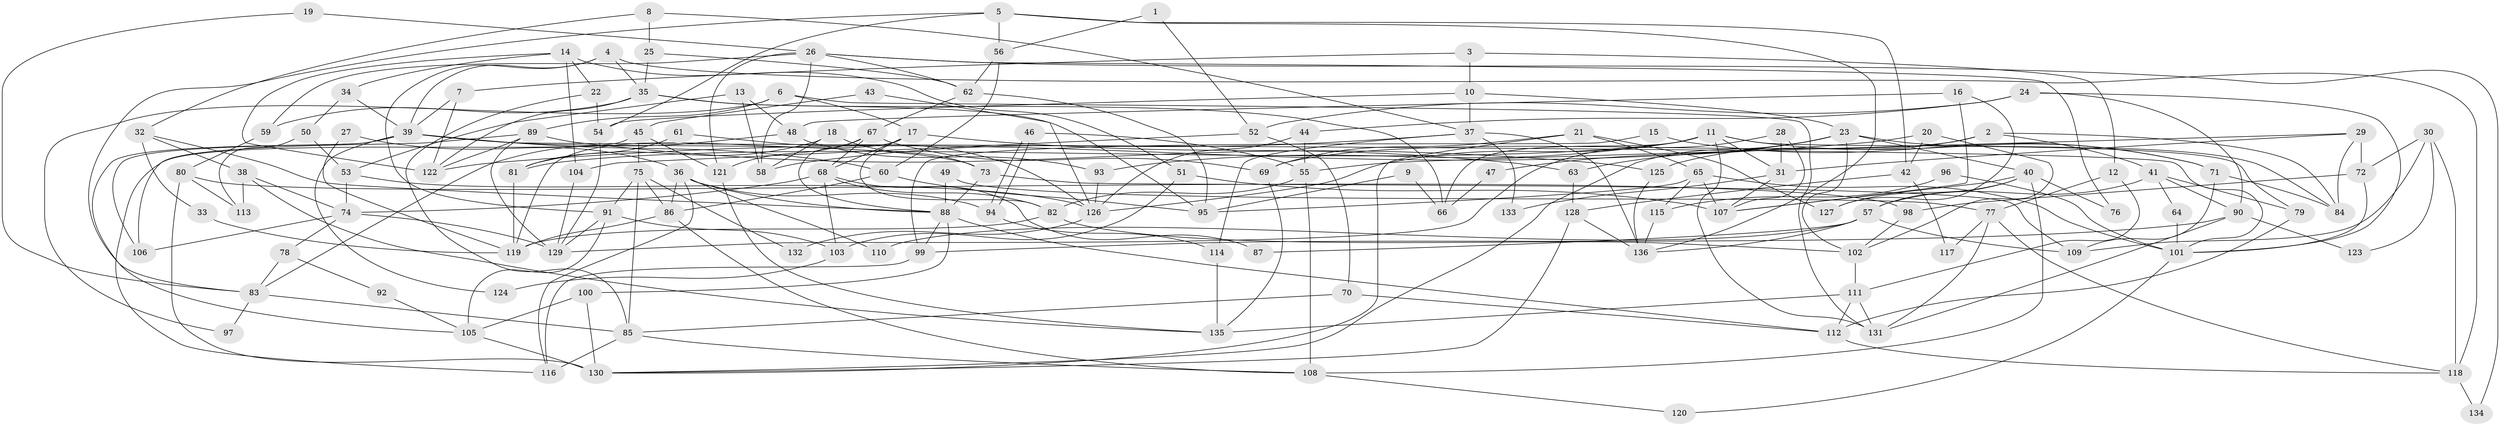 // coarse degree distribution, {5: 0.15853658536585366, 13: 0.012195121951219513, 8: 0.06097560975609756, 4: 0.2073170731707317, 9: 0.036585365853658534, 11: 0.036585365853658534, 6: 0.07317073170731707, 7: 0.036585365853658534, 10: 0.024390243902439025, 3: 0.1951219512195122, 2: 0.14634146341463414, 15: 0.012195121951219513}
// Generated by graph-tools (version 1.1) at 2025/51/03/04/25 22:51:01]
// undirected, 136 vertices, 272 edges
graph export_dot {
  node [color=gray90,style=filled];
  1;
  2;
  3;
  4;
  5;
  6;
  7;
  8;
  9;
  10;
  11;
  12;
  13;
  14;
  15;
  16;
  17;
  18;
  19;
  20;
  21;
  22;
  23;
  24;
  25;
  26;
  27;
  28;
  29;
  30;
  31;
  32;
  33;
  34;
  35;
  36;
  37;
  38;
  39;
  40;
  41;
  42;
  43;
  44;
  45;
  46;
  47;
  48;
  49;
  50;
  51;
  52;
  53;
  54;
  55;
  56;
  57;
  58;
  59;
  60;
  61;
  62;
  63;
  64;
  65;
  66;
  67;
  68;
  69;
  70;
  71;
  72;
  73;
  74;
  75;
  76;
  77;
  78;
  79;
  80;
  81;
  82;
  83;
  84;
  85;
  86;
  87;
  88;
  89;
  90;
  91;
  92;
  93;
  94;
  95;
  96;
  97;
  98;
  99;
  100;
  101;
  102;
  103;
  104;
  105;
  106;
  107;
  108;
  109;
  110;
  111;
  112;
  113;
  114;
  115;
  116;
  117;
  118;
  119;
  120;
  121;
  122;
  123;
  124;
  125;
  126;
  127;
  128;
  129;
  130;
  131;
  132;
  133;
  134;
  135;
  136;
  1 -- 52;
  1 -- 56;
  2 -- 84;
  2 -- 69;
  2 -- 41;
  2 -- 125;
  3 -- 12;
  3 -- 10;
  3 -- 7;
  4 -- 91;
  4 -- 35;
  4 -- 39;
  4 -- 118;
  5 -- 136;
  5 -- 54;
  5 -- 42;
  5 -- 56;
  5 -- 83;
  6 -- 89;
  6 -- 131;
  6 -- 17;
  6 -- 97;
  7 -- 122;
  7 -- 39;
  8 -- 25;
  8 -- 32;
  8 -- 37;
  9 -- 95;
  9 -- 66;
  10 -- 23;
  10 -- 37;
  10 -- 54;
  11 -- 71;
  11 -- 126;
  11 -- 31;
  11 -- 66;
  11 -- 79;
  11 -- 81;
  11 -- 93;
  11 -- 131;
  12 -- 77;
  12 -- 111;
  13 -- 58;
  13 -- 48;
  13 -- 53;
  14 -- 22;
  14 -- 51;
  14 -- 34;
  14 -- 104;
  14 -- 122;
  15 -- 99;
  15 -- 71;
  16 -- 107;
  16 -- 127;
  16 -- 48;
  17 -- 68;
  17 -- 63;
  17 -- 82;
  17 -- 119;
  18 -- 81;
  18 -- 73;
  18 -- 58;
  19 -- 83;
  19 -- 26;
  20 -- 42;
  20 -- 102;
  20 -- 122;
  21 -- 130;
  21 -- 69;
  21 -- 65;
  21 -- 127;
  22 -- 85;
  22 -- 54;
  23 -- 130;
  23 -- 40;
  23 -- 47;
  23 -- 63;
  23 -- 84;
  23 -- 102;
  24 -- 101;
  24 -- 44;
  24 -- 52;
  24 -- 90;
  25 -- 35;
  25 -- 62;
  26 -- 58;
  26 -- 121;
  26 -- 59;
  26 -- 62;
  26 -- 76;
  26 -- 134;
  27 -- 36;
  27 -- 119;
  28 -- 129;
  28 -- 107;
  28 -- 31;
  29 -- 72;
  29 -- 31;
  29 -- 55;
  29 -- 84;
  30 -- 72;
  30 -- 118;
  30 -- 109;
  30 -- 123;
  31 -- 107;
  31 -- 133;
  32 -- 88;
  32 -- 38;
  32 -- 33;
  33 -- 119;
  34 -- 39;
  34 -- 50;
  35 -- 95;
  35 -- 122;
  35 -- 59;
  35 -- 66;
  36 -- 86;
  36 -- 94;
  36 -- 88;
  36 -- 110;
  36 -- 116;
  37 -- 136;
  37 -- 58;
  37 -- 114;
  37 -- 133;
  38 -- 74;
  38 -- 135;
  38 -- 113;
  39 -- 60;
  39 -- 73;
  39 -- 101;
  39 -- 105;
  39 -- 106;
  39 -- 124;
  40 -- 107;
  40 -- 57;
  40 -- 76;
  40 -- 108;
  40 -- 127;
  41 -- 90;
  41 -- 57;
  41 -- 64;
  41 -- 79;
  42 -- 128;
  42 -- 117;
  43 -- 45;
  43 -- 126;
  44 -- 55;
  44 -- 126;
  45 -- 75;
  45 -- 116;
  45 -- 121;
  46 -- 55;
  46 -- 94;
  46 -- 94;
  47 -- 66;
  48 -- 83;
  48 -- 93;
  49 -- 88;
  49 -- 77;
  50 -- 113;
  50 -- 53;
  51 -- 107;
  51 -- 103;
  52 -- 70;
  52 -- 104;
  53 -- 74;
  53 -- 126;
  54 -- 129;
  55 -- 108;
  55 -- 82;
  56 -- 60;
  56 -- 62;
  57 -- 109;
  57 -- 87;
  57 -- 110;
  57 -- 136;
  59 -- 80;
  60 -- 86;
  60 -- 95;
  61 -- 126;
  61 -- 81;
  62 -- 67;
  62 -- 95;
  63 -- 128;
  64 -- 101;
  65 -- 95;
  65 -- 101;
  65 -- 107;
  65 -- 115;
  67 -- 68;
  67 -- 69;
  67 -- 88;
  67 -- 121;
  68 -- 74;
  68 -- 82;
  68 -- 87;
  68 -- 103;
  69 -- 135;
  70 -- 85;
  70 -- 112;
  71 -- 84;
  71 -- 109;
  72 -- 98;
  72 -- 101;
  73 -- 88;
  73 -- 109;
  74 -- 129;
  74 -- 78;
  74 -- 106;
  75 -- 86;
  75 -- 91;
  75 -- 85;
  75 -- 132;
  77 -- 118;
  77 -- 131;
  77 -- 117;
  78 -- 83;
  78 -- 92;
  79 -- 112;
  80 -- 130;
  80 -- 98;
  80 -- 113;
  81 -- 119;
  82 -- 102;
  82 -- 119;
  83 -- 85;
  83 -- 97;
  85 -- 116;
  85 -- 108;
  86 -- 108;
  86 -- 119;
  88 -- 99;
  88 -- 100;
  88 -- 112;
  89 -- 122;
  89 -- 106;
  89 -- 125;
  89 -- 129;
  90 -- 131;
  90 -- 99;
  90 -- 123;
  91 -- 105;
  91 -- 129;
  91 -- 103;
  92 -- 105;
  93 -- 126;
  94 -- 114;
  96 -- 101;
  96 -- 115;
  98 -- 102;
  99 -- 116;
  100 -- 105;
  100 -- 130;
  101 -- 120;
  102 -- 111;
  103 -- 124;
  104 -- 129;
  105 -- 130;
  108 -- 120;
  111 -- 112;
  111 -- 131;
  111 -- 135;
  112 -- 118;
  114 -- 135;
  115 -- 136;
  118 -- 134;
  121 -- 135;
  125 -- 136;
  126 -- 132;
  128 -- 136;
  128 -- 130;
}
